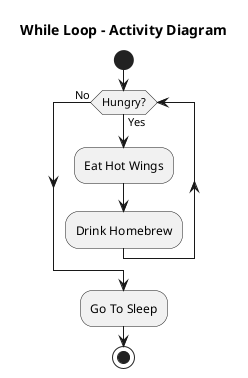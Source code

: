 @startuml

title While Loop - Activity Diagram


start

while (Hungry?)  is (Yes)
  :Eat Hot Wings;
  :Drink Homebrew;
endwhile (No)

:Go To Sleep;

stop

@enduml